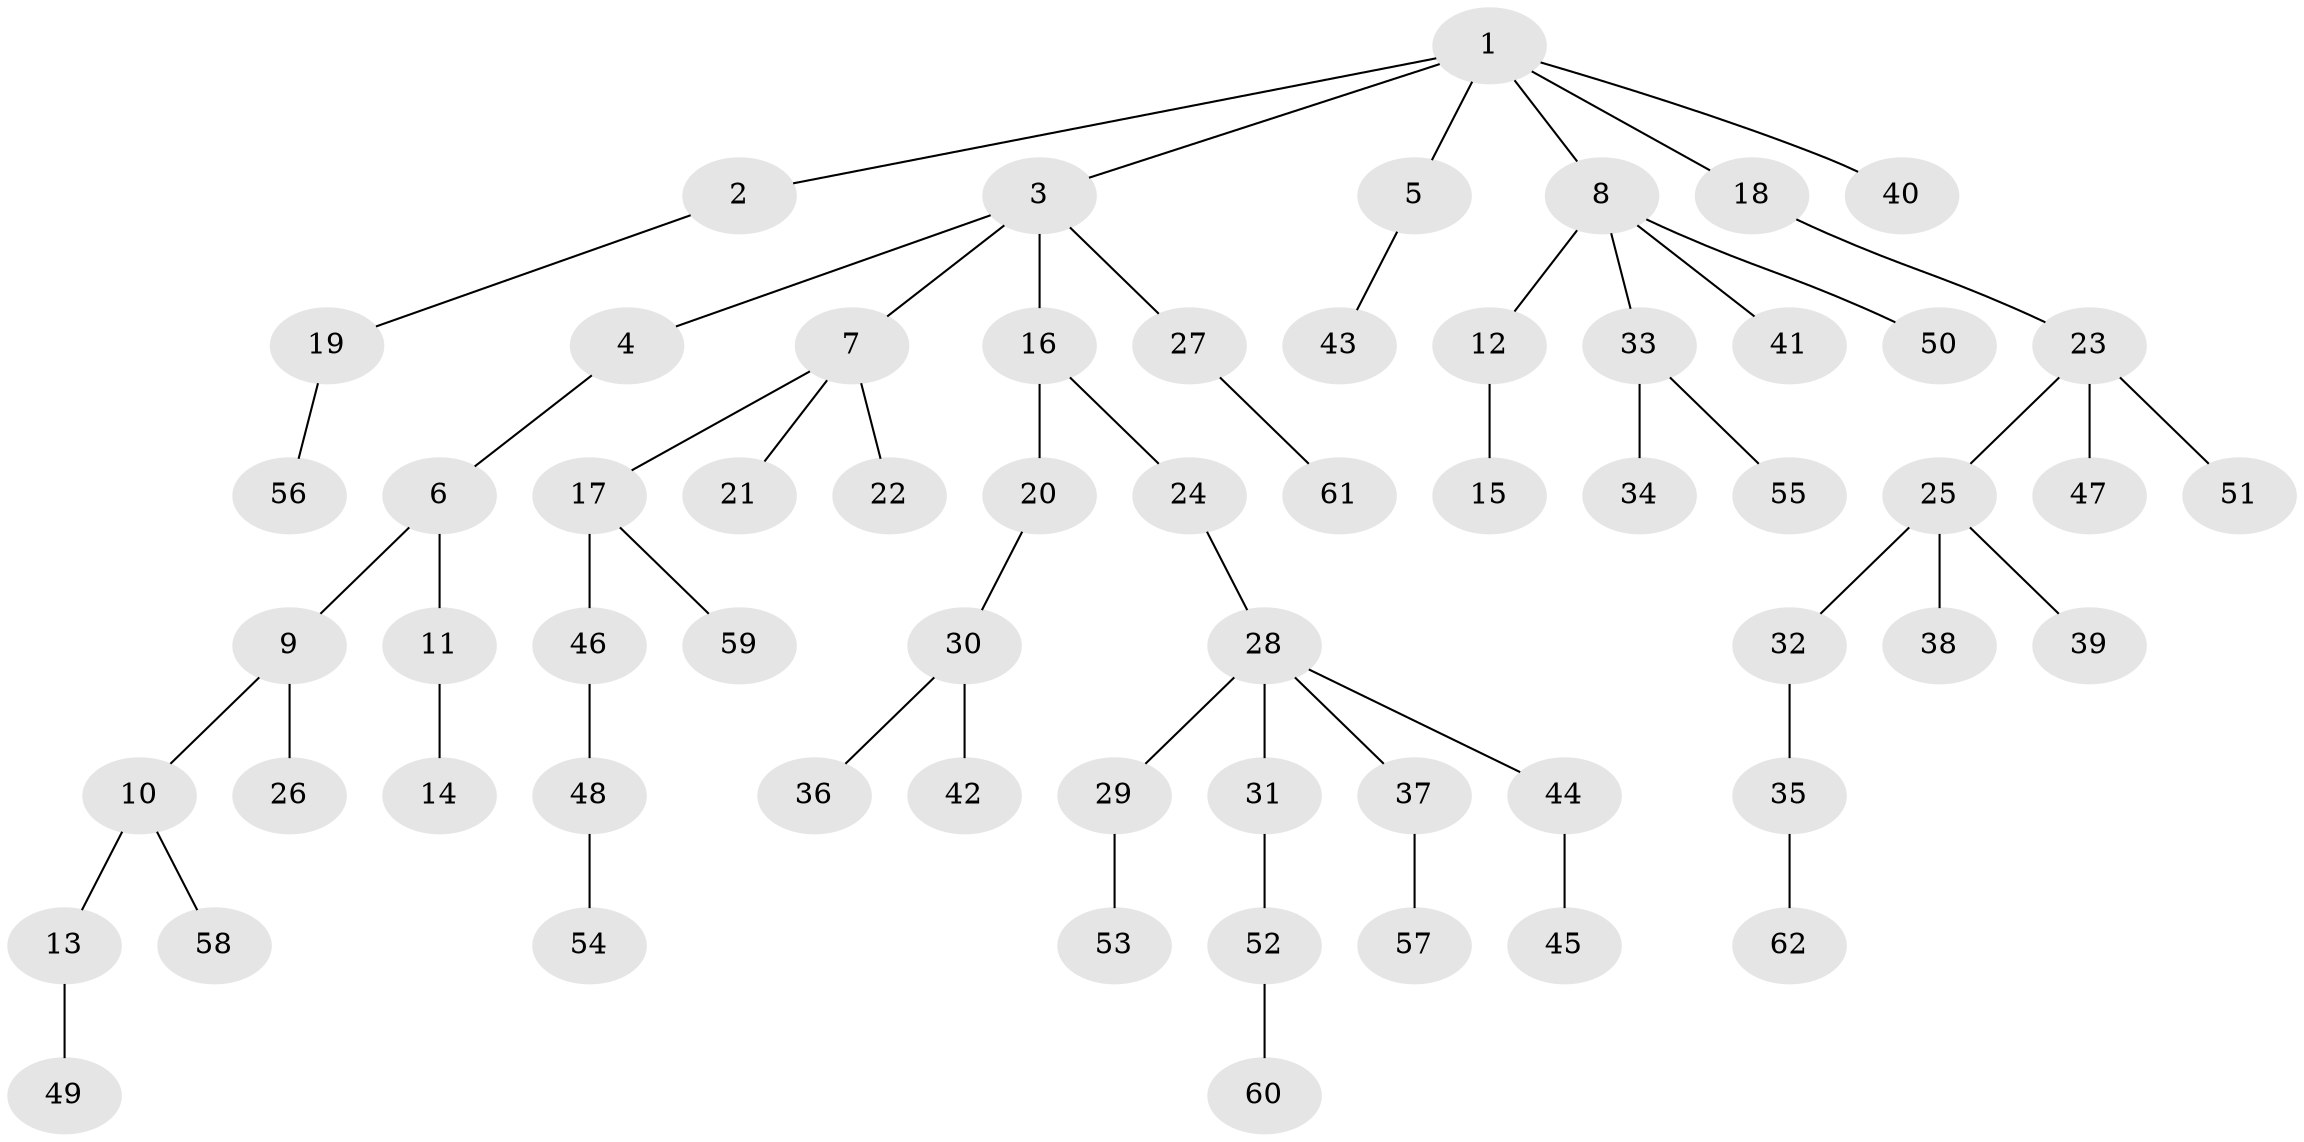 // coarse degree distribution, {11: 0.041666666666666664, 3: 0.08333333333333333, 1: 0.7083333333333334, 4: 0.08333333333333333, 2: 0.08333333333333333}
// Generated by graph-tools (version 1.1) at 2025/19/03/04/25 18:19:24]
// undirected, 62 vertices, 61 edges
graph export_dot {
graph [start="1"]
  node [color=gray90,style=filled];
  1;
  2;
  3;
  4;
  5;
  6;
  7;
  8;
  9;
  10;
  11;
  12;
  13;
  14;
  15;
  16;
  17;
  18;
  19;
  20;
  21;
  22;
  23;
  24;
  25;
  26;
  27;
  28;
  29;
  30;
  31;
  32;
  33;
  34;
  35;
  36;
  37;
  38;
  39;
  40;
  41;
  42;
  43;
  44;
  45;
  46;
  47;
  48;
  49;
  50;
  51;
  52;
  53;
  54;
  55;
  56;
  57;
  58;
  59;
  60;
  61;
  62;
  1 -- 2;
  1 -- 3;
  1 -- 5;
  1 -- 8;
  1 -- 18;
  1 -- 40;
  2 -- 19;
  3 -- 4;
  3 -- 7;
  3 -- 16;
  3 -- 27;
  4 -- 6;
  5 -- 43;
  6 -- 9;
  6 -- 11;
  7 -- 17;
  7 -- 21;
  7 -- 22;
  8 -- 12;
  8 -- 33;
  8 -- 41;
  8 -- 50;
  9 -- 10;
  9 -- 26;
  10 -- 13;
  10 -- 58;
  11 -- 14;
  12 -- 15;
  13 -- 49;
  16 -- 20;
  16 -- 24;
  17 -- 46;
  17 -- 59;
  18 -- 23;
  19 -- 56;
  20 -- 30;
  23 -- 25;
  23 -- 47;
  23 -- 51;
  24 -- 28;
  25 -- 32;
  25 -- 38;
  25 -- 39;
  27 -- 61;
  28 -- 29;
  28 -- 31;
  28 -- 37;
  28 -- 44;
  29 -- 53;
  30 -- 36;
  30 -- 42;
  31 -- 52;
  32 -- 35;
  33 -- 34;
  33 -- 55;
  35 -- 62;
  37 -- 57;
  44 -- 45;
  46 -- 48;
  48 -- 54;
  52 -- 60;
}
